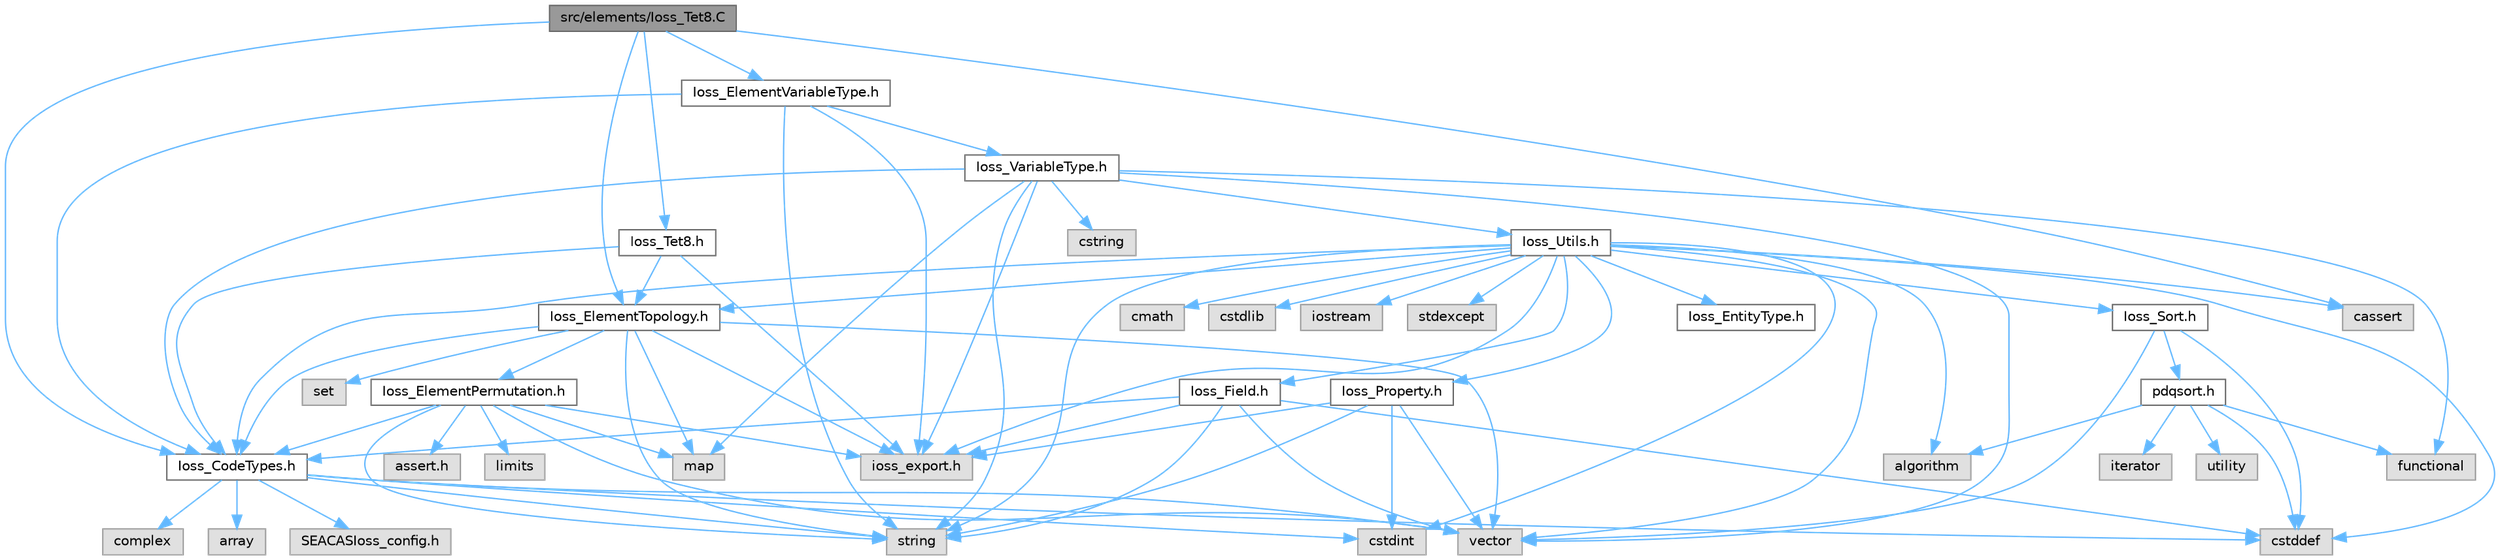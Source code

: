 digraph "src/elements/Ioss_Tet8.C"
{
 // INTERACTIVE_SVG=YES
 // LATEX_PDF_SIZE
  bgcolor="transparent";
  edge [fontname=Helvetica,fontsize=10,labelfontname=Helvetica,labelfontsize=10];
  node [fontname=Helvetica,fontsize=10,shape=box,height=0.2,width=0.4];
  Node1 [id="Node000001",label="src/elements/Ioss_Tet8.C",height=0.2,width=0.4,color="gray40", fillcolor="grey60", style="filled", fontcolor="black",tooltip=" "];
  Node1 -> Node2 [id="edge1_Node000001_Node000002",color="steelblue1",style="solid",tooltip=" "];
  Node2 [id="Node000002",label="Ioss_CodeTypes.h",height=0.2,width=0.4,color="grey40", fillcolor="white", style="filled",URL="$Ioss__CodeTypes_8h.html",tooltip=" "];
  Node2 -> Node3 [id="edge2_Node000002_Node000003",color="steelblue1",style="solid",tooltip=" "];
  Node3 [id="Node000003",label="array",height=0.2,width=0.4,color="grey60", fillcolor="#E0E0E0", style="filled",tooltip=" "];
  Node2 -> Node4 [id="edge3_Node000002_Node000004",color="steelblue1",style="solid",tooltip=" "];
  Node4 [id="Node000004",label="cstddef",height=0.2,width=0.4,color="grey60", fillcolor="#E0E0E0", style="filled",tooltip=" "];
  Node2 -> Node5 [id="edge4_Node000002_Node000005",color="steelblue1",style="solid",tooltip=" "];
  Node5 [id="Node000005",label="cstdint",height=0.2,width=0.4,color="grey60", fillcolor="#E0E0E0", style="filled",tooltip=" "];
  Node2 -> Node6 [id="edge5_Node000002_Node000006",color="steelblue1",style="solid",tooltip=" "];
  Node6 [id="Node000006",label="string",height=0.2,width=0.4,color="grey60", fillcolor="#E0E0E0", style="filled",tooltip=" "];
  Node2 -> Node7 [id="edge6_Node000002_Node000007",color="steelblue1",style="solid",tooltip=" "];
  Node7 [id="Node000007",label="vector",height=0.2,width=0.4,color="grey60", fillcolor="#E0E0E0", style="filled",tooltip=" "];
  Node2 -> Node8 [id="edge7_Node000002_Node000008",color="steelblue1",style="solid",tooltip=" "];
  Node8 [id="Node000008",label="SEACASIoss_config.h",height=0.2,width=0.4,color="grey60", fillcolor="#E0E0E0", style="filled",tooltip=" "];
  Node2 -> Node9 [id="edge8_Node000002_Node000009",color="steelblue1",style="solid",tooltip=" "];
  Node9 [id="Node000009",label="complex",height=0.2,width=0.4,color="grey60", fillcolor="#E0E0E0", style="filled",tooltip=" "];
  Node1 -> Node10 [id="edge9_Node000001_Node000010",color="steelblue1",style="solid",tooltip=" "];
  Node10 [id="Node000010",label="Ioss_ElementTopology.h",height=0.2,width=0.4,color="grey40", fillcolor="white", style="filled",URL="$Ioss__ElementTopology_8h.html",tooltip=" "];
  Node10 -> Node11 [id="edge10_Node000010_Node000011",color="steelblue1",style="solid",tooltip=" "];
  Node11 [id="Node000011",label="ioss_export.h",height=0.2,width=0.4,color="grey60", fillcolor="#E0E0E0", style="filled",tooltip=" "];
  Node10 -> Node2 [id="edge11_Node000010_Node000002",color="steelblue1",style="solid",tooltip=" "];
  Node10 -> Node12 [id="edge12_Node000010_Node000012",color="steelblue1",style="solid",tooltip=" "];
  Node12 [id="Node000012",label="Ioss_ElementPermutation.h",height=0.2,width=0.4,color="grey40", fillcolor="white", style="filled",URL="$Ioss__ElementPermutation_8h.html",tooltip=" "];
  Node12 -> Node11 [id="edge13_Node000012_Node000011",color="steelblue1",style="solid",tooltip=" "];
  Node12 -> Node2 [id="edge14_Node000012_Node000002",color="steelblue1",style="solid",tooltip=" "];
  Node12 -> Node13 [id="edge15_Node000012_Node000013",color="steelblue1",style="solid",tooltip=" "];
  Node13 [id="Node000013",label="assert.h",height=0.2,width=0.4,color="grey60", fillcolor="#E0E0E0", style="filled",tooltip=" "];
  Node12 -> Node14 [id="edge16_Node000012_Node000014",color="steelblue1",style="solid",tooltip=" "];
  Node14 [id="Node000014",label="limits",height=0.2,width=0.4,color="grey60", fillcolor="#E0E0E0", style="filled",tooltip=" "];
  Node12 -> Node15 [id="edge17_Node000012_Node000015",color="steelblue1",style="solid",tooltip=" "];
  Node15 [id="Node000015",label="map",height=0.2,width=0.4,color="grey60", fillcolor="#E0E0E0", style="filled",tooltip=" "];
  Node12 -> Node6 [id="edge18_Node000012_Node000006",color="steelblue1",style="solid",tooltip=" "];
  Node12 -> Node7 [id="edge19_Node000012_Node000007",color="steelblue1",style="solid",tooltip=" "];
  Node10 -> Node15 [id="edge20_Node000010_Node000015",color="steelblue1",style="solid",tooltip=" "];
  Node10 -> Node16 [id="edge21_Node000010_Node000016",color="steelblue1",style="solid",tooltip=" "];
  Node16 [id="Node000016",label="set",height=0.2,width=0.4,color="grey60", fillcolor="#E0E0E0", style="filled",tooltip=" "];
  Node10 -> Node6 [id="edge22_Node000010_Node000006",color="steelblue1",style="solid",tooltip=" "];
  Node10 -> Node7 [id="edge23_Node000010_Node000007",color="steelblue1",style="solid",tooltip=" "];
  Node1 -> Node17 [id="edge24_Node000001_Node000017",color="steelblue1",style="solid",tooltip=" "];
  Node17 [id="Node000017",label="Ioss_ElementVariableType.h",height=0.2,width=0.4,color="grey40", fillcolor="white", style="filled",URL="$Ioss__ElementVariableType_8h.html",tooltip=" "];
  Node17 -> Node11 [id="edge25_Node000017_Node000011",color="steelblue1",style="solid",tooltip=" "];
  Node17 -> Node2 [id="edge26_Node000017_Node000002",color="steelblue1",style="solid",tooltip=" "];
  Node17 -> Node18 [id="edge27_Node000017_Node000018",color="steelblue1",style="solid",tooltip=" "];
  Node18 [id="Node000018",label="Ioss_VariableType.h",height=0.2,width=0.4,color="grey40", fillcolor="white", style="filled",URL="$Ioss__VariableType_8h.html",tooltip=" "];
  Node18 -> Node11 [id="edge28_Node000018_Node000011",color="steelblue1",style="solid",tooltip=" "];
  Node18 -> Node2 [id="edge29_Node000018_Node000002",color="steelblue1",style="solid",tooltip=" "];
  Node18 -> Node19 [id="edge30_Node000018_Node000019",color="steelblue1",style="solid",tooltip=" "];
  Node19 [id="Node000019",label="Ioss_Utils.h",height=0.2,width=0.4,color="grey40", fillcolor="white", style="filled",URL="$Ioss__Utils_8h.html",tooltip=" "];
  Node19 -> Node11 [id="edge31_Node000019_Node000011",color="steelblue1",style="solid",tooltip=" "];
  Node19 -> Node2 [id="edge32_Node000019_Node000002",color="steelblue1",style="solid",tooltip=" "];
  Node19 -> Node10 [id="edge33_Node000019_Node000010",color="steelblue1",style="solid",tooltip=" "];
  Node19 -> Node20 [id="edge34_Node000019_Node000020",color="steelblue1",style="solid",tooltip=" "];
  Node20 [id="Node000020",label="Ioss_EntityType.h",height=0.2,width=0.4,color="grey40", fillcolor="white", style="filled",URL="$Ioss__EntityType_8h.html",tooltip=" "];
  Node19 -> Node21 [id="edge35_Node000019_Node000021",color="steelblue1",style="solid",tooltip=" "];
  Node21 [id="Node000021",label="Ioss_Field.h",height=0.2,width=0.4,color="grey40", fillcolor="white", style="filled",URL="$Ioss__Field_8h.html",tooltip=" "];
  Node21 -> Node11 [id="edge36_Node000021_Node000011",color="steelblue1",style="solid",tooltip=" "];
  Node21 -> Node2 [id="edge37_Node000021_Node000002",color="steelblue1",style="solid",tooltip=" "];
  Node21 -> Node4 [id="edge38_Node000021_Node000004",color="steelblue1",style="solid",tooltip=" "];
  Node21 -> Node6 [id="edge39_Node000021_Node000006",color="steelblue1",style="solid",tooltip=" "];
  Node21 -> Node7 [id="edge40_Node000021_Node000007",color="steelblue1",style="solid",tooltip=" "];
  Node19 -> Node22 [id="edge41_Node000019_Node000022",color="steelblue1",style="solid",tooltip=" "];
  Node22 [id="Node000022",label="Ioss_Property.h",height=0.2,width=0.4,color="grey40", fillcolor="white", style="filled",URL="$Ioss__Property_8h.html",tooltip=" "];
  Node22 -> Node11 [id="edge42_Node000022_Node000011",color="steelblue1",style="solid",tooltip=" "];
  Node22 -> Node5 [id="edge43_Node000022_Node000005",color="steelblue1",style="solid",tooltip=" "];
  Node22 -> Node6 [id="edge44_Node000022_Node000006",color="steelblue1",style="solid",tooltip=" "];
  Node22 -> Node7 [id="edge45_Node000022_Node000007",color="steelblue1",style="solid",tooltip=" "];
  Node19 -> Node23 [id="edge46_Node000019_Node000023",color="steelblue1",style="solid",tooltip=" "];
  Node23 [id="Node000023",label="Ioss_Sort.h",height=0.2,width=0.4,color="grey40", fillcolor="white", style="filled",URL="$Ioss__Sort_8h.html",tooltip=" "];
  Node23 -> Node24 [id="edge47_Node000023_Node000024",color="steelblue1",style="solid",tooltip=" "];
  Node24 [id="Node000024",label="pdqsort.h",height=0.2,width=0.4,color="grey40", fillcolor="white", style="filled",URL="$pdqsort_8h.html",tooltip=" "];
  Node24 -> Node25 [id="edge48_Node000024_Node000025",color="steelblue1",style="solid",tooltip=" "];
  Node25 [id="Node000025",label="algorithm",height=0.2,width=0.4,color="grey60", fillcolor="#E0E0E0", style="filled",tooltip=" "];
  Node24 -> Node4 [id="edge49_Node000024_Node000004",color="steelblue1",style="solid",tooltip=" "];
  Node24 -> Node26 [id="edge50_Node000024_Node000026",color="steelblue1",style="solid",tooltip=" "];
  Node26 [id="Node000026",label="functional",height=0.2,width=0.4,color="grey60", fillcolor="#E0E0E0", style="filled",tooltip=" "];
  Node24 -> Node27 [id="edge51_Node000024_Node000027",color="steelblue1",style="solid",tooltip=" "];
  Node27 [id="Node000027",label="iterator",height=0.2,width=0.4,color="grey60", fillcolor="#E0E0E0", style="filled",tooltip=" "];
  Node24 -> Node28 [id="edge52_Node000024_Node000028",color="steelblue1",style="solid",tooltip=" "];
  Node28 [id="Node000028",label="utility",height=0.2,width=0.4,color="grey60", fillcolor="#E0E0E0", style="filled",tooltip=" "];
  Node23 -> Node4 [id="edge53_Node000023_Node000004",color="steelblue1",style="solid",tooltip=" "];
  Node23 -> Node7 [id="edge54_Node000023_Node000007",color="steelblue1",style="solid",tooltip=" "];
  Node19 -> Node25 [id="edge55_Node000019_Node000025",color="steelblue1",style="solid",tooltip=" "];
  Node19 -> Node29 [id="edge56_Node000019_Node000029",color="steelblue1",style="solid",tooltip=" "];
  Node29 [id="Node000029",label="cassert",height=0.2,width=0.4,color="grey60", fillcolor="#E0E0E0", style="filled",tooltip=" "];
  Node19 -> Node30 [id="edge57_Node000019_Node000030",color="steelblue1",style="solid",tooltip=" "];
  Node30 [id="Node000030",label="cmath",height=0.2,width=0.4,color="grey60", fillcolor="#E0E0E0", style="filled",tooltip=" "];
  Node19 -> Node4 [id="edge58_Node000019_Node000004",color="steelblue1",style="solid",tooltip=" "];
  Node19 -> Node5 [id="edge59_Node000019_Node000005",color="steelblue1",style="solid",tooltip=" "];
  Node19 -> Node31 [id="edge60_Node000019_Node000031",color="steelblue1",style="solid",tooltip=" "];
  Node31 [id="Node000031",label="cstdlib",height=0.2,width=0.4,color="grey60", fillcolor="#E0E0E0", style="filled",tooltip=" "];
  Node19 -> Node32 [id="edge61_Node000019_Node000032",color="steelblue1",style="solid",tooltip=" "];
  Node32 [id="Node000032",label="iostream",height=0.2,width=0.4,color="grey60", fillcolor="#E0E0E0", style="filled",tooltip=" "];
  Node19 -> Node33 [id="edge62_Node000019_Node000033",color="steelblue1",style="solid",tooltip=" "];
  Node33 [id="Node000033",label="stdexcept",height=0.2,width=0.4,color="grey60", fillcolor="#E0E0E0", style="filled",tooltip=" "];
  Node19 -> Node6 [id="edge63_Node000019_Node000006",color="steelblue1",style="solid",tooltip=" "];
  Node19 -> Node7 [id="edge64_Node000019_Node000007",color="steelblue1",style="solid",tooltip=" "];
  Node18 -> Node34 [id="edge65_Node000018_Node000034",color="steelblue1",style="solid",tooltip=" "];
  Node34 [id="Node000034",label="cstring",height=0.2,width=0.4,color="grey60", fillcolor="#E0E0E0", style="filled",tooltip=" "];
  Node18 -> Node26 [id="edge66_Node000018_Node000026",color="steelblue1",style="solid",tooltip=" "];
  Node18 -> Node15 [id="edge67_Node000018_Node000015",color="steelblue1",style="solid",tooltip=" "];
  Node18 -> Node6 [id="edge68_Node000018_Node000006",color="steelblue1",style="solid",tooltip=" "];
  Node18 -> Node7 [id="edge69_Node000018_Node000007",color="steelblue1",style="solid",tooltip=" "];
  Node17 -> Node6 [id="edge70_Node000017_Node000006",color="steelblue1",style="solid",tooltip=" "];
  Node1 -> Node35 [id="edge71_Node000001_Node000035",color="steelblue1",style="solid",tooltip=" "];
  Node35 [id="Node000035",label="Ioss_Tet8.h",height=0.2,width=0.4,color="grey40", fillcolor="white", style="filled",URL="$Ioss__Tet8_8h.html",tooltip=" "];
  Node35 -> Node11 [id="edge72_Node000035_Node000011",color="steelblue1",style="solid",tooltip=" "];
  Node35 -> Node2 [id="edge73_Node000035_Node000002",color="steelblue1",style="solid",tooltip=" "];
  Node35 -> Node10 [id="edge74_Node000035_Node000010",color="steelblue1",style="solid",tooltip=" "];
  Node1 -> Node29 [id="edge75_Node000001_Node000029",color="steelblue1",style="solid",tooltip=" "];
}
